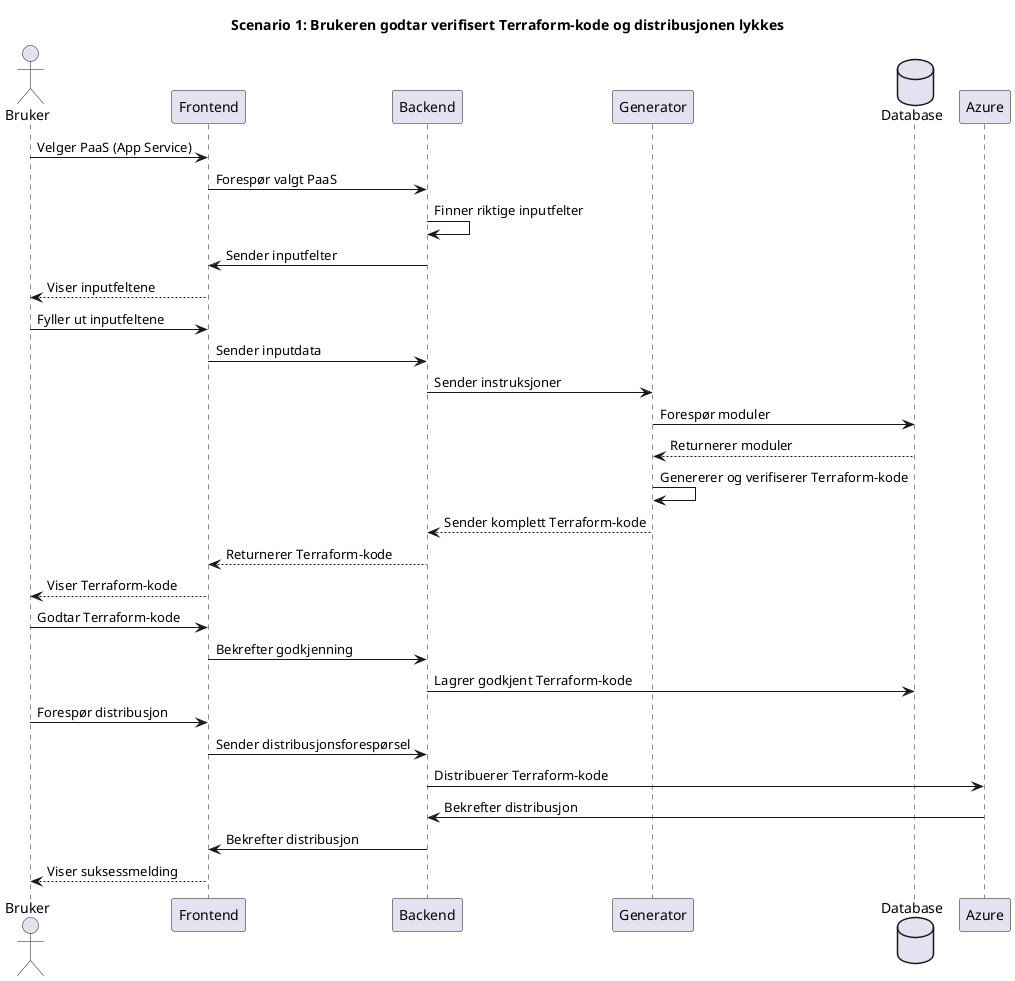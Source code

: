 @startuml
title Scenario 1: Brukeren godtar verifisert Terraform-kode og distribusjonen lykkes

actor Bruker as Bruker
participant Frontend as Frontend
participant Backend as Backend
participant Generator as Generator
database Database as Database
participant Azure as Azure

Bruker        ->      Frontend        :   Velger PaaS (App Service)
Frontend      ->      Backend         :   Forespør valgt PaaS
Backend       ->      Backend         :   Finner riktige inputfelter
Backend       ->      Frontend        :   Sender inputfelter
Frontend      -->     Bruker          :   Viser inputfeltene
Bruker        ->      Frontend        :   Fyller ut inputfeltene
Frontend      ->      Backend         :   Sender inputdata
Backend       ->      Generator       :   Sender instruksjoner

Generator     ->      Database        :   Forespør moduler
Database      -->     Generator       :   Returnerer moduler
Generator     ->      Generator       :   Genererer og verifiserer Terraform-kode
Generator     -->     Backend         :   Sender komplett Terraform-kode

Backend       -->     Frontend        :   Returnerer Terraform-kode
Frontend      -->     Bruker          :   Viser Terraform-kode
Bruker        ->      Frontend        :   Godtar Terraform-kode

Frontend      ->      Backend         :   Bekrefter godkjenning
Backend       ->      Database        :   Lagrer godkjent Terraform-kode
Bruker        ->      Frontend        :   Forespør distribusjon
Frontend      ->      Backend         :   Sender distribusjonsforespørsel
Backend       ->      Azure           :   Distribuerer Terraform-kode

Azure         ->      Backend         :   Bekrefter distribusjon
Backend       ->      Frontend        :   Bekrefter distribusjon
Frontend      -->     Bruker          :   Viser suksessmelding

@enduml
